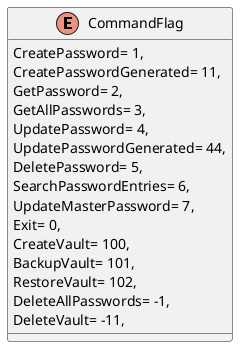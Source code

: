 @startuml
enum CommandFlag {
    CreatePassword= 1,
    CreatePasswordGenerated= 11,
    GetPassword= 2,
    GetAllPasswords= 3,
    UpdatePassword= 4,
    UpdatePasswordGenerated= 44,
    DeletePassword= 5,
    SearchPasswordEntries= 6,
    UpdateMasterPassword= 7,
    Exit= 0,
    CreateVault= 100,
    BackupVault= 101,
    RestoreVault= 102,
    DeleteAllPasswords= -1,
    DeleteVault= -11,
}
@enduml
